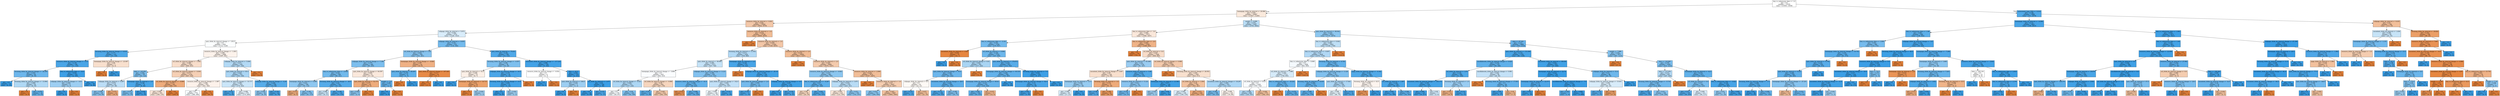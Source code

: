 digraph Tree {
node [shape=box, style="filled", color="black"] ;
0 [label="due_vs_submission_date <= 1.0\ngini = 0.5\nsamples = 27876\nvalue = [13938, 13938]", fillcolor="#e5813900"] ;
1 [label="homepage_clicks_by_interval <= 20.996\ngini = 0.495\nsamples = 24887\nvalue = [13627, 11260]", fillcolor="#e581392c"] ;
0 -> 1 [labeldistance=2.5, labelangle=45, headlabel="True"] ;
2 [label="resource_clicks_by_interval <= 0.001\ngini = 0.461\nsamples = 15500\nvalue = [9922, 5578]", fillcolor="#e5813970"] ;
1 -> 2 ;
3 [label="subpage_clicks_by_interval <= 5.972\ngini = 0.494\nsamples = 2751\nvalue = [1228, 1523]", fillcolor="#399de531"] ;
2 -> 3 ;
4 [label="quiz_clicks_by_interval_change <= -135.5\ngini = 0.5\nsamples = 2241\nvalue = [1112, 1129]", fillcolor="#399de504"] ;
3 -> 4 ;
5 [label="forumng_clicks_by_interval_change <= 6.616\ngini = 0.177\nsamples = 153\nvalue = [15, 138]", fillcolor="#399de5e3"] ;
4 -> 5 ;
6 [label="resource_clicks_by_interval_change <= -13.5\ngini = 0.139\nsamples = 146\nvalue = [11, 135]", fillcolor="#399de5ea"] ;
5 -> 6 ;
7 [label="forumng_clicks_by_interval_change <= -24.365\ngini = 0.325\nsamples = 44\nvalue = [9, 35]", fillcolor="#399de5bd"] ;
6 -> 7 ;
8 [label="gini = 0.0\nsamples = 20\nvalue = [0, 20]", fillcolor="#399de5ff"] ;
7 -> 8 ;
9 [label="forumng_clicks_by_interval_change <= -13.964\ngini = 0.469\nsamples = 24\nvalue = [9, 15]", fillcolor="#399de566"] ;
7 -> 9 ;
10 [label="gini = 0.0\nsamples = 6\nvalue = [6, 0]", fillcolor="#e58139ff"] ;
9 -> 10 ;
11 [label="gini = 0.278\nsamples = 18\nvalue = [3, 15]", fillcolor="#399de5cc"] ;
9 -> 11 ;
12 [label="due_vs_submission_date <= -14.0\ngini = 0.038\nsamples = 102\nvalue = [2, 100]", fillcolor="#399de5fa"] ;
6 -> 12 ;
13 [label="subpage_clicks_by_interval_change <= -14.0\ngini = 0.444\nsamples = 6\nvalue = [2, 4]", fillcolor="#399de57f"] ;
12 -> 13 ;
14 [label="gini = 0.0\nsamples = 4\nvalue = [0, 4]", fillcolor="#399de5ff"] ;
13 -> 14 ;
15 [label="gini = 0.0\nsamples = 2\nvalue = [2, 0]", fillcolor="#e58139ff"] ;
13 -> 15 ;
16 [label="gini = 0.0\nsamples = 96\nvalue = [0, 96]", fillcolor="#399de5ff"] ;
12 -> 16 ;
17 [label="homepage_clicks_by_interval_change <= -23.067\ngini = 0.49\nsamples = 7\nvalue = [4, 3]", fillcolor="#e5813940"] ;
5 -> 17 ;
18 [label="gini = 0.0\nsamples = 4\nvalue = [4, 0]", fillcolor="#e58139ff"] ;
17 -> 18 ;
19 [label="gini = 0.0\nsamples = 3\nvalue = [0, 3]", fillcolor="#399de5ff"] ;
17 -> 19 ;
20 [label="resource_clicks_by_interval_change <= -1.003\ngini = 0.499\nsamples = 2088\nvalue = [1097, 991]", fillcolor="#e5813919"] ;
4 -> 20 ;
21 [label="url_clicks_by_interval_change <= -1.992\ngini = 0.488\nsamples = 1543\nvalue = [890, 653]", fillcolor="#e5813944"] ;
20 -> 21 ;
22 [label="date <= 143.951\ngini = 0.382\nsamples = 167\nvalue = [43, 124]", fillcolor="#399de5a7"] ;
21 -> 22 ;
23 [label="subpage_clicks_by_interval <= 4.007\ngini = 0.479\nsamples = 93\nvalue = [37, 56]", fillcolor="#399de557"] ;
22 -> 23 ;
24 [label="gini = 0.399\nsamples = 69\nvalue = [19, 50]", fillcolor="#399de59e"] ;
23 -> 24 ;
25 [label="gini = 0.375\nsamples = 24\nvalue = [18, 6]", fillcolor="#e58139aa"] ;
23 -> 25 ;
26 [label="homepage_clicks_by_interval <= 2.5\ngini = 0.149\nsamples = 74\nvalue = [6, 68]", fillcolor="#399de5e9"] ;
22 -> 26 ;
27 [label="gini = 0.375\nsamples = 20\nvalue = [5, 15]", fillcolor="#399de5aa"] ;
26 -> 27 ;
28 [label="gini = 0.036\nsamples = 54\nvalue = [1, 53]", fillcolor="#399de5fa"] ;
26 -> 28 ;
29 [label="url_clicks_by_interval_change <= -0.004\ngini = 0.473\nsamples = 1376\nvalue = [847, 529]", fillcolor="#e5813960"] ;
21 -> 29 ;
30 [label="url_clicks_by_interval_change <= -0.999\ngini = 0.375\nsamples = 541\nvalue = [406, 135]", fillcolor="#e58139aa"] ;
29 -> 30 ;
31 [label="gini = 0.494\nsamples = 303\nvalue = [168, 135]", fillcolor="#e5813932"] ;
30 -> 31 ;
32 [label="gini = 0.0\nsamples = 238\nvalue = [238, 0]", fillcolor="#e58139ff"] ;
30 -> 32 ;
33 [label="resource_clicks_by_interval_change <= -1.987\ngini = 0.498\nsamples = 835\nvalue = [441, 394]", fillcolor="#e581391b"] ;
29 -> 33 ;
34 [label="gini = 0.5\nsamples = 774\nvalue = [380, 394]", fillcolor="#399de509"] ;
33 -> 34 ;
35 [label="gini = 0.0\nsamples = 61\nvalue = [61, 0]", fillcolor="#e58139ff"] ;
33 -> 35 ;
36 [label="subpage_clicks_by_interval <= 5.068\ngini = 0.471\nsamples = 545\nvalue = [207, 338]", fillcolor="#399de563"] ;
20 -> 36 ;
37 [label="quiz_clicks_by_interval <= 65.5\ngini = 0.463\nsamples = 531\nvalue = [193, 338]", fillcolor="#399de56d"] ;
36 -> 37 ;
38 [label="quiz_clicks_by_interval_change <= -53.717\ngini = 0.488\nsamples = 423\nvalue = [179, 244]", fillcolor="#399de544"] ;
37 -> 38 ;
39 [label="gini = 0.153\nsamples = 48\nvalue = [4, 44]", fillcolor="#399de5e8"] ;
38 -> 39 ;
40 [label="gini = 0.498\nsamples = 375\nvalue = [175, 200]", fillcolor="#399de520"] ;
38 -> 40 ;
41 [label="subpage_clicks_by_interval_change <= -0.29\ngini = 0.226\nsamples = 108\nvalue = [14, 94]", fillcolor="#399de5d9"] ;
37 -> 41 ;
42 [label="gini = 0.426\nsamples = 26\nvalue = [8, 18]", fillcolor="#399de58e"] ;
41 -> 42 ;
43 [label="gini = 0.136\nsamples = 82\nvalue = [6, 76]", fillcolor="#399de5eb"] ;
41 -> 43 ;
44 [label="gini = 0.0\nsamples = 14\nvalue = [14, 0]", fillcolor="#e58139ff"] ;
36 -> 44 ;
45 [label="subpage_clicks_by_interval <= 9.955\ngini = 0.351\nsamples = 510\nvalue = [116, 394]", fillcolor="#399de5b4"] ;
3 -> 45 ;
46 [label="url_clicks_by_interval_change <= 1.04\ngini = 0.402\nsamples = 362\nvalue = [101, 261]", fillcolor="#399de59c"] ;
45 -> 46 ;
47 [label="subpage_clicks_by_interval_change <= 7.188\ngini = 0.375\nsamples = 340\nvalue = [85, 255]", fillcolor="#399de5aa"] ;
46 -> 47 ;
48 [label="due_vs_submission_date <= -2.058\ngini = 0.343\nsamples = 309\nvalue = [68, 241]", fillcolor="#399de5b7"] ;
47 -> 48 ;
49 [label="homepage_clicks_by_interval <= 4.999\ngini = 0.421\nsamples = 166\nvalue = [50, 116]", fillcolor="#399de591"] ;
48 -> 49 ;
50 [label="gini = 0.375\nsamples = 12\nvalue = [9, 3]", fillcolor="#e58139aa"] ;
49 -> 50 ;
51 [label="gini = 0.391\nsamples = 154\nvalue = [41, 113]", fillcolor="#399de5a2"] ;
49 -> 51 ;
52 [label="forumng_clicks_by_interval_change <= -28.5\ngini = 0.22\nsamples = 143\nvalue = [18, 125]", fillcolor="#399de5da"] ;
48 -> 52 ;
53 [label="gini = 0.488\nsamples = 19\nvalue = [8, 11]", fillcolor="#399de546"] ;
52 -> 53 ;
54 [label="gini = 0.148\nsamples = 124\nvalue = [10, 114]", fillcolor="#399de5e9"] ;
52 -> 54 ;
55 [label="quiz_clicks_by_interval_change <= 64.597\ngini = 0.495\nsamples = 31\nvalue = [17, 14]", fillcolor="#e581392d"] ;
47 -> 55 ;
56 [label="quiz_clicks_by_interval <= 52.375\ngini = 0.375\nsamples = 20\nvalue = [15, 5]", fillcolor="#e58139aa"] ;
55 -> 56 ;
57 [label="gini = 0.408\nsamples = 7\nvalue = [2, 5]", fillcolor="#399de599"] ;
56 -> 57 ;
58 [label="gini = 0.0\nsamples = 13\nvalue = [13, 0]", fillcolor="#e58139ff"] ;
56 -> 58 ;
59 [label="weight <= 5.0\ngini = 0.298\nsamples = 11\nvalue = [2, 9]", fillcolor="#399de5c6"] ;
55 -> 59 ;
60 [label="gini = 0.0\nsamples = 9\nvalue = [0, 9]", fillcolor="#399de5ff"] ;
59 -> 60 ;
61 [label="gini = 0.0\nsamples = 2\nvalue = [2, 0]", fillcolor="#e58139ff"] ;
59 -> 61 ;
62 [label="homepage_clicks_by_interval_change <= -4.646\ngini = 0.397\nsamples = 22\nvalue = [16, 6]", fillcolor="#e581399f"] ;
46 -> 62 ;
63 [label="quiz_clicks_by_interval <= 60.697\ngini = 0.278\nsamples = 6\nvalue = [1, 5]", fillcolor="#399de5cc"] ;
62 -> 63 ;
64 [label="gini = 0.0\nsamples = 1\nvalue = [1, 0]", fillcolor="#e58139ff"] ;
63 -> 64 ;
65 [label="gini = 0.0\nsamples = 5\nvalue = [0, 5]", fillcolor="#399de5ff"] ;
63 -> 65 ;
66 [label="quiz_clicks_by_interval_change <= 197.405\ngini = 0.117\nsamples = 16\nvalue = [15, 1]", fillcolor="#e58139ee"] ;
62 -> 66 ;
67 [label="gini = 0.0\nsamples = 15\nvalue = [15, 0]", fillcolor="#e58139ff"] ;
66 -> 67 ;
68 [label="gini = 0.0\nsamples = 1\nvalue = [0, 1]", fillcolor="#399de5ff"] ;
66 -> 68 ;
69 [label="quiz_clicks_by_interval <= 75.831\ngini = 0.182\nsamples = 148\nvalue = [15, 133]", fillcolor="#399de5e2"] ;
45 -> 69 ;
70 [label="forumng_clicks_by_interval_change <= -4.557\ngini = 0.381\nsamples = 39\nvalue = [10, 29]", fillcolor="#399de5a7"] ;
69 -> 70 ;
71 [label="quiz_clicks_by_interval <= 51.0\ngini = 0.498\nsamples = 15\nvalue = [8, 7]", fillcolor="#e5813920"] ;
70 -> 71 ;
72 [label="gini = 0.0\nsamples = 5\nvalue = [0, 5]", fillcolor="#399de5ff"] ;
71 -> 72 ;
73 [label="homepage_clicks_by_interval <= 16.715\ngini = 0.32\nsamples = 10\nvalue = [8, 2]", fillcolor="#e58139bf"] ;
71 -> 73 ;
74 [label="gini = 0.0\nsamples = 7\nvalue = [7, 0]", fillcolor="#e58139ff"] ;
73 -> 74 ;
75 [label="gini = 0.444\nsamples = 3\nvalue = [1, 2]", fillcolor="#399de57f"] ;
73 -> 75 ;
76 [label="subpage_clicks_by_interval_change <= 16.5\ngini = 0.153\nsamples = 24\nvalue = [2, 22]", fillcolor="#399de5e8"] ;
70 -> 76 ;
77 [label="forumng_clicks_by_interval_change <= 15.5\ngini = 0.083\nsamples = 23\nvalue = [1, 22]", fillcolor="#399de5f3"] ;
76 -> 77 ;
78 [label="gini = 0.0\nsamples = 20\nvalue = [0, 20]", fillcolor="#399de5ff"] ;
77 -> 78 ;
79 [label="gini = 0.444\nsamples = 3\nvalue = [1, 2]", fillcolor="#399de57f"] ;
77 -> 79 ;
80 [label="gini = 0.0\nsamples = 1\nvalue = [1, 0]", fillcolor="#e58139ff"] ;
76 -> 80 ;
81 [label="oucontent_clicks_by_interval_change <= -117.232\ngini = 0.088\nsamples = 109\nvalue = [5, 104]", fillcolor="#399de5f3"] ;
69 -> 81 ;
82 [label="resource_clicks_by_interval_change <= -4.934\ngini = 0.5\nsamples = 6\nvalue = [3, 3]", fillcolor="#e5813900"] ;
81 -> 82 ;
83 [label="gini = 0.0\nsamples = 3\nvalue = [0, 3]", fillcolor="#399de5ff"] ;
82 -> 83 ;
84 [label="gini = 0.0\nsamples = 3\nvalue = [3, 0]", fillcolor="#e58139ff"] ;
82 -> 84 ;
85 [label="date <= 42.5\ngini = 0.038\nsamples = 103\nvalue = [2, 101]", fillcolor="#399de5fa"] ;
81 -> 85 ;
86 [label="quiz_clicks_by_interval <= 164.0\ngini = 0.444\nsamples = 3\nvalue = [1, 2]", fillcolor="#399de57f"] ;
85 -> 86 ;
87 [label="gini = 0.0\nsamples = 2\nvalue = [0, 2]", fillcolor="#399de5ff"] ;
86 -> 87 ;
88 [label="gini = 0.0\nsamples = 1\nvalue = [1, 0]", fillcolor="#e58139ff"] ;
86 -> 88 ;
89 [label="url_clicks_by_interval <= 1.077\ngini = 0.02\nsamples = 100\nvalue = [1, 99]", fillcolor="#399de5fc"] ;
85 -> 89 ;
90 [label="gini = 0.0\nsamples = 88\nvalue = [0, 88]", fillcolor="#399de5ff"] ;
89 -> 90 ;
91 [label="gini = 0.153\nsamples = 12\nvalue = [1, 11]", fillcolor="#399de5e8"] ;
89 -> 91 ;
92 [label="resource_clicks_by_interval <= 1.0\ngini = 0.434\nsamples = 12749\nvalue = [8694, 4055]", fillcolor="#e5813988"] ;
2 -> 92 ;
93 [label="gini = 0.0\nsamples = 1345\nvalue = [1345, 0]", fillcolor="#e58139ff"] ;
92 -> 93 ;
94 [label="resource_clicks_by_interval <= 1.0\ngini = 0.458\nsamples = 11404\nvalue = [7349, 4055]", fillcolor="#e5813972"] ;
92 -> 94 ;
95 [label="forumng_clicks_by_interval <= 11.932\ngini = 0.472\nsamples = 1404\nvalue = [536, 868]", fillcolor="#399de562"] ;
94 -> 95 ;
96 [label="quiz_clicks_by_interval <= 56.905\ngini = 0.485\nsamples = 1273\nvalue = [527, 746]", fillcolor="#399de54b"] ;
95 -> 96 ;
97 [label="homepage_clicks_by_interval_change <= -3.894\ngini = 0.5\nsamples = 818\nvalue = [404, 414]", fillcolor="#399de506"] ;
96 -> 97 ;
98 [label="url_clicks_by_interval_change <= -0.021\ngini = 0.465\nsamples = 373\nvalue = [137, 236]", fillcolor="#399de56b"] ;
97 -> 98 ;
99 [label="gini = 0.5\nsamples = 170\nvalue = [83, 87]", fillcolor="#399de50c"] ;
98 -> 99 ;
100 [label="gini = 0.39\nsamples = 203\nvalue = [54, 149]", fillcolor="#399de5a3"] ;
98 -> 100 ;
101 [label="url_clicks_by_interval_change <= -0.968\ngini = 0.48\nsamples = 445\nvalue = [267, 178]", fillcolor="#e5813955"] ;
97 -> 101 ;
102 [label="gini = 0.257\nsamples = 33\nvalue = [5, 28]", fillcolor="#399de5d1"] ;
101 -> 102 ;
103 [label="gini = 0.463\nsamples = 412\nvalue = [262, 150]", fillcolor="#e581396d"] ;
101 -> 103 ;
104 [label="subpage_clicks_by_interval_change <= 3.123\ngini = 0.395\nsamples = 455\nvalue = [123, 332]", fillcolor="#399de5a1"] ;
96 -> 104 ;
105 [label="resource_clicks_by_interval_change <= -41.0\ngini = 0.294\nsamples = 274\nvalue = [49, 225]", fillcolor="#399de5c7"] ;
104 -> 105 ;
106 [label="gini = 0.219\nsamples = 8\nvalue = [7, 1]", fillcolor="#e58139db"] ;
105 -> 106 ;
107 [label="gini = 0.266\nsamples = 266\nvalue = [42, 224]", fillcolor="#399de5cf"] ;
105 -> 107 ;
108 [label="quiz_clicks_by_interval_change <= 142.0\ngini = 0.483\nsamples = 181\nvalue = [74, 107]", fillcolor="#399de54f"] ;
104 -> 108 ;
109 [label="gini = 0.499\nsamples = 150\nvalue = [72, 78]", fillcolor="#399de514"] ;
108 -> 109 ;
110 [label="gini = 0.121\nsamples = 31\nvalue = [2, 29]", fillcolor="#399de5ed"] ;
108 -> 110 ;
111 [label="homepage_clicks_by_interval <= 2.5\ngini = 0.128\nsamples = 131\nvalue = [9, 122]", fillcolor="#399de5ec"] ;
95 -> 111 ;
112 [label="gini = 0.0\nsamples = 2\nvalue = [2, 0]", fillcolor="#e58139ff"] ;
111 -> 112 ;
113 [label="subpage_clicks_by_interval_change <= -25.19\ngini = 0.103\nsamples = 129\nvalue = [7, 122]", fillcolor="#399de5f0"] ;
111 -> 113 ;
114 [label="quiz_clicks_by_interval_change <= 2.0\ngini = 0.355\nsamples = 13\nvalue = [3, 10]", fillcolor="#399de5b3"] ;
113 -> 114 ;
115 [label="gini = 0.165\nsamples = 11\nvalue = [1, 10]", fillcolor="#399de5e6"] ;
114 -> 115 ;
116 [label="gini = 0.0\nsamples = 2\nvalue = [2, 0]", fillcolor="#e58139ff"] ;
114 -> 116 ;
117 [label="subpage_clicks_by_interval_change <= 0.5\ngini = 0.067\nsamples = 116\nvalue = [4, 112]", fillcolor="#399de5f6"] ;
113 -> 117 ;
118 [label="gini = 0.0\nsamples = 70\nvalue = [0, 70]", fillcolor="#399de5ff"] ;
117 -> 118 ;
119 [label="gini = 0.159\nsamples = 46\nvalue = [4, 42]", fillcolor="#399de5e7"] ;
117 -> 119 ;
120 [label="resource_clicks_by_interval <= 2.0\ngini = 0.434\nsamples = 10000\nvalue = [6813, 3187]", fillcolor="#e5813988"] ;
94 -> 120 ;
121 [label="gini = 0.0\nsamples = 1334\nvalue = [1334, 0]", fillcolor="#e58139ff"] ;
120 -> 121 ;
122 [label="resource_clicks_by_interval <= 2.0\ngini = 0.465\nsamples = 8666\nvalue = [5479, 3187]", fillcolor="#e581396b"] ;
120 -> 122 ;
123 [label="resource_clicks_by_interval_change <= -0.943\ngini = 0.415\nsamples = 992\nvalue = [292, 700]", fillcolor="#399de595"] ;
122 -> 123 ;
124 [label="due_vs_submission_date <= -8.287\ngini = 0.27\nsamples = 416\nvalue = [67, 349]", fillcolor="#399de5ce"] ;
123 -> 124 ;
125 [label="gini = 0.48\nsamples = 40\nvalue = [24, 16]", fillcolor="#e5813955"] ;
124 -> 125 ;
126 [label="gini = 0.203\nsamples = 376\nvalue = [43, 333]", fillcolor="#399de5de"] ;
124 -> 126 ;
127 [label="subpage_clicks_by_interval <= 3.971\ngini = 0.476\nsamples = 576\nvalue = [225, 351]", fillcolor="#399de55c"] ;
123 -> 127 ;
128 [label="gini = 0.495\nsamples = 223\nvalue = [123, 100]", fillcolor="#e5813930"] ;
127 -> 128 ;
129 [label="gini = 0.411\nsamples = 353\nvalue = [102, 251]", fillcolor="#399de597"] ;
127 -> 129 ;
130 [label="resource_clicks_by_interval <= 2.999\ngini = 0.438\nsamples = 7674\nvalue = [5187, 2487]", fillcolor="#e5813985"] ;
122 -> 130 ;
131 [label="gini = 0.0\nsamples = 1077\nvalue = [1077, 0]", fillcolor="#e58139ff"] ;
130 -> 131 ;
132 [label="resource_clicks_by_interval <= 3.0\ngini = 0.47\nsamples = 6597\nvalue = [4110, 2487]", fillcolor="#e5813965"] ;
130 -> 132 ;
133 [label="gini = 0.412\nsamples = 710\nvalue = [206, 504]", fillcolor="#399de597"] ;
132 -> 133 ;
134 [label="gini = 0.447\nsamples = 5887\nvalue = [3904, 1983]", fillcolor="#e581397d"] ;
132 -> 134 ;
135 [label="weight <= 6.999\ngini = 0.478\nsamples = 9387\nvalue = [3705, 5682]", fillcolor="#399de559"] ;
1 -> 135 ;
136 [label="due_vs_submission_date <= -3.0\ngini = 0.495\nsamples = 3575\nvalue = [1968, 1607]", fillcolor="#e581392f"] ;
135 -> 136 ;
137 [label="due_vs_submission_date <= -3.141\ngini = 0.352\nsamples = 1226\nvalue = [279, 947]", fillcolor="#399de5b4"] ;
136 -> 137 ;
138 [label="oucontent_clicks_by_interval <= 1.025\ngini = 0.059\nsamples = 33\nvalue = [32, 1]", fillcolor="#e58139f7"] ;
137 -> 138 ;
139 [label="gini = 0.0\nsamples = 1\nvalue = [0, 1]", fillcolor="#399de5ff"] ;
138 -> 139 ;
140 [label="gini = 0.0\nsamples = 32\nvalue = [32, 0]", fillcolor="#e58139ff"] ;
138 -> 140 ;
141 [label="url_clicks_by_interval <= 0.994\ngini = 0.328\nsamples = 1193\nvalue = [247, 946]", fillcolor="#399de5bc"] ;
137 -> 141 ;
142 [label="url_clicks_by_interval_change <= 0.01\ngini = 0.461\nsamples = 381\nvalue = [137, 244]", fillcolor="#399de570"] ;
141 -> 142 ;
143 [label="quiz_clicks_by_interval_change <= 55.5\ngini = 0.326\nsamples = 307\nvalue = [63, 244]", fillcolor="#399de5bd"] ;
142 -> 143 ;
144 [label="subpage_clicks_by_interval <= 6.5\ngini = 0.5\nsamples = 43\nvalue = [22, 21]", fillcolor="#e581390c"] ;
143 -> 144 ;
145 [label="gini = 0.153\nsamples = 12\nvalue = [1, 11]", fillcolor="#399de5e8"] ;
144 -> 145 ;
146 [label="gini = 0.437\nsamples = 31\nvalue = [21, 10]", fillcolor="#e5813986"] ;
144 -> 146 ;
147 [label="oucontent_clicks_by_interval_change <= 28.5\ngini = 0.262\nsamples = 264\nvalue = [41, 223]", fillcolor="#399de5d0"] ;
143 -> 147 ;
148 [label="gini = 0.172\nsamples = 168\nvalue = [16, 152]", fillcolor="#399de5e4"] ;
147 -> 148 ;
149 [label="gini = 0.385\nsamples = 96\nvalue = [25, 71]", fillcolor="#399de5a5"] ;
147 -> 149 ;
150 [label="gini = 0.0\nsamples = 74\nvalue = [74, 0]", fillcolor="#e58139ff"] ;
142 -> 150 ;
151 [label="quiz_clicks_by_interval <= 179.972\ngini = 0.234\nsamples = 812\nvalue = [110, 702]", fillcolor="#399de5d7"] ;
141 -> 151 ;
152 [label="homepage_clicks_by_interval_change <= 65.535\ngini = 0.293\nsamples = 590\nvalue = [105, 485]", fillcolor="#399de5c8"] ;
151 -> 152 ;
153 [label="homepage_clicks_by_interval_change <= 60.61\ngini = 0.313\nsamples = 541\nvalue = [105, 436]", fillcolor="#399de5c2"] ;
152 -> 153 ;
154 [label="gini = 0.292\nsamples = 524\nvalue = [93, 431]", fillcolor="#399de5c8"] ;
153 -> 154 ;
155 [label="gini = 0.415\nsamples = 17\nvalue = [12, 5]", fillcolor="#e5813995"] ;
153 -> 155 ;
156 [label="gini = 0.0\nsamples = 49\nvalue = [0, 49]", fillcolor="#399de5ff"] ;
152 -> 156 ;
157 [label="forumng_clicks_by_interval <= 7.5\ngini = 0.044\nsamples = 222\nvalue = [5, 217]", fillcolor="#399de5f9"] ;
151 -> 157 ;
158 [label="homepage_clicks_by_interval_change <= 62.0\ngini = 0.15\nsamples = 61\nvalue = [5, 56]", fillcolor="#399de5e8"] ;
157 -> 158 ;
159 [label="gini = 0.097\nsamples = 59\nvalue = [3, 56]", fillcolor="#399de5f1"] ;
158 -> 159 ;
160 [label="gini = 0.0\nsamples = 2\nvalue = [2, 0]", fillcolor="#e58139ff"] ;
158 -> 160 ;
161 [label="gini = 0.0\nsamples = 161\nvalue = [0, 161]", fillcolor="#399de5ff"] ;
157 -> 161 ;
162 [label="due_vs_submission_date <= -2.0\ngini = 0.404\nsamples = 2349\nvalue = [1689, 660]", fillcolor="#e581399b"] ;
136 -> 162 ;
163 [label="gini = 0.0\nsamples = 781\nvalue = [781, 0]", fillcolor="#e58139ff"] ;
162 -> 163 ;
164 [label="url_clicks_by_interval <= 0.0\ngini = 0.487\nsamples = 1568\nvalue = [908, 660]", fillcolor="#e5813946"] ;
162 -> 164 ;
165 [label="quiz_clicks_by_interval <= 93.468\ngini = 0.44\nsamples = 278\nvalue = [91, 187]", fillcolor="#399de583"] ;
164 -> 165 ;
166 [label="oucontent_clicks_by_interval_change <= 3.407\ngini = 0.49\nsamples = 126\nvalue = [72, 54]", fillcolor="#e5813940"] ;
165 -> 166 ;
167 [label="homepage_clicks_by_interval <= 31.5\ngini = 0.436\nsamples = 53\nvalue = [17, 36]", fillcolor="#399de587"] ;
166 -> 167 ;
168 [label="gini = 0.494\nsamples = 38\nvalue = [17, 21]", fillcolor="#399de531"] ;
167 -> 168 ;
169 [label="gini = 0.0\nsamples = 15\nvalue = [0, 15]", fillcolor="#399de5ff"] ;
167 -> 169 ;
170 [label="forumng_clicks_by_interval <= 3.5\ngini = 0.372\nsamples = 73\nvalue = [55, 18]", fillcolor="#e58139ac"] ;
166 -> 170 ;
171 [label="gini = 0.198\nsamples = 9\nvalue = [1, 8]", fillcolor="#399de5df"] ;
170 -> 171 ;
172 [label="gini = 0.264\nsamples = 64\nvalue = [54, 10]", fillcolor="#e58139d0"] ;
170 -> 172 ;
173 [label="resource_clicks_by_interval <= 5.99\ngini = 0.219\nsamples = 152\nvalue = [19, 133]", fillcolor="#399de5db"] ;
165 -> 173 ;
174 [label="resource_clicks_by_interval <= 5.124\ngini = 0.411\nsamples = 52\nvalue = [15, 37]", fillcolor="#399de598"] ;
173 -> 174 ;
175 [label="gini = 0.335\nsamples = 47\nvalue = [10, 37]", fillcolor="#399de5ba"] ;
174 -> 175 ;
176 [label="gini = 0.0\nsamples = 5\nvalue = [5, 0]", fillcolor="#e58139ff"] ;
174 -> 176 ;
177 [label="homepage_clicks_by_interval <= 21.963\ngini = 0.077\nsamples = 100\nvalue = [4, 96]", fillcolor="#399de5f4"] ;
173 -> 177 ;
178 [label="gini = 0.444\nsamples = 3\nvalue = [1, 2]", fillcolor="#399de57f"] ;
177 -> 178 ;
179 [label="gini = 0.06\nsamples = 97\nvalue = [3, 94]", fillcolor="#399de5f7"] ;
177 -> 179 ;
180 [label="url_clicks_by_interval_change <= 0.999\ngini = 0.464\nsamples = 1290\nvalue = [817, 473]", fillcolor="#e581396b"] ;
164 -> 180 ;
181 [label="gini = 0.0\nsamples = 193\nvalue = [193, 0]", fillcolor="#e58139ff"] ;
180 -> 181 ;
182 [label="forumng_clicks_by_interval_change <= 26.952\ngini = 0.491\nsamples = 1097\nvalue = [624, 473]", fillcolor="#e581393e"] ;
180 -> 182 ;
183 [label="url_clicks_by_interval <= 1.004\ngini = 0.45\nsamples = 764\nvalue = [503, 261]", fillcolor="#e581397b"] ;
182 -> 183 ;
184 [label="gini = 0.495\nsamples = 236\nvalue = [106, 130]", fillcolor="#399de52f"] ;
183 -> 184 ;
185 [label="gini = 0.373\nsamples = 528\nvalue = [397, 131]", fillcolor="#e58139ab"] ;
183 -> 185 ;
186 [label="oucontent_clicks_by_interval_change <= 18.297\ngini = 0.463\nsamples = 333\nvalue = [121, 212]", fillcolor="#399de56d"] ;
182 -> 186 ;
187 [label="gini = 0.364\nsamples = 188\nvalue = [45, 143]", fillcolor="#399de5af"] ;
186 -> 187 ;
188 [label="gini = 0.499\nsamples = 145\nvalue = [76, 69]", fillcolor="#e5813917"] ;
186 -> 188 ;
189 [label="quiz_clicks_by_interval <= 90.942\ngini = 0.419\nsamples = 5812\nvalue = [1737, 4075]", fillcolor="#399de592"] ;
135 -> 189 ;
190 [label="due_vs_submission_date <= 0.002\ngini = 0.481\nsamples = 2943\nvalue = [1184, 1759]", fillcolor="#399de553"] ;
189 -> 190 ;
191 [label="due_vs_submission_date <= -0.007\ngini = 0.47\nsamples = 2829\nvalue = [1070, 1759]", fillcolor="#399de564"] ;
190 -> 191 ;
192 [label="due_vs_submission_date <= -0.999\ngini = 0.5\nsamples = 1856\nvalue = [901, 955]", fillcolor="#399de50e"] ;
191 -> 192 ;
193 [label="url_clicks_by_interval <= 1.988\ngini = 0.493\nsamples = 1713\nvalue = [758, 955]", fillcolor="#399de535"] ;
192 -> 193 ;
194 [label="url_clicks_by_interval <= 0.011\ngini = 0.5\nsamples = 1439\nvalue = [707, 732]", fillcolor="#399de509"] ;
193 -> 194 ;
195 [label="gini = 0.469\nsamples = 866\nvalue = [325, 541]", fillcolor="#399de566"] ;
194 -> 195 ;
196 [label="gini = 0.444\nsamples = 573\nvalue = [382, 191]", fillcolor="#e581397f"] ;
194 -> 196 ;
197 [label="due_vs_submission_date <= -19.202\ngini = 0.303\nsamples = 274\nvalue = [51, 223]", fillcolor="#399de5c5"] ;
193 -> 197 ;
198 [label="gini = 0.0\nsamples = 6\nvalue = [6, 0]", fillcolor="#e58139ff"] ;
197 -> 198 ;
199 [label="gini = 0.279\nsamples = 268\nvalue = [45, 223]", fillcolor="#399de5cc"] ;
197 -> 199 ;
200 [label="gini = 0.0\nsamples = 143\nvalue = [143, 0]", fillcolor="#e58139ff"] ;
192 -> 200 ;
201 [label="forumng_clicks_by_interval <= 9.783\ngini = 0.287\nsamples = 973\nvalue = [169, 804]", fillcolor="#399de5c9"] ;
191 -> 201 ;
202 [label="subpage_clicks_by_interval_change <= 3.128\ngini = 0.39\nsamples = 411\nvalue = [109, 302]", fillcolor="#399de5a3"] ;
201 -> 202 ;
203 [label="forumng_clicks_by_interval <= 9.039\ngini = 0.289\nsamples = 217\nvalue = [38, 179]", fillcolor="#399de5c9"] ;
202 -> 203 ;
204 [label="gini = 0.268\nsamples = 213\nvalue = [34, 179]", fillcolor="#399de5cf"] ;
203 -> 204 ;
205 [label="gini = 0.0\nsamples = 4\nvalue = [4, 0]", fillcolor="#e58139ff"] ;
203 -> 205 ;
206 [label="quiz_clicks_by_interval <= 17.941\ngini = 0.464\nsamples = 194\nvalue = [71, 123]", fillcolor="#399de56c"] ;
202 -> 206 ;
207 [label="gini = 0.498\nsamples = 142\nvalue = [66, 76]", fillcolor="#399de522"] ;
206 -> 207 ;
208 [label="gini = 0.174\nsamples = 52\nvalue = [5, 47]", fillcolor="#399de5e4"] ;
206 -> 208 ;
209 [label="page_clicks_by_interval_change <= -0.342\ngini = 0.191\nsamples = 562\nvalue = [60, 502]", fillcolor="#399de5e1"] ;
201 -> 209 ;
210 [label="forumng_clicks_by_interval <= 43.5\ngini = 0.499\nsamples = 23\nvalue = [12, 11]", fillcolor="#e5813915"] ;
209 -> 210 ;
211 [label="gini = 0.245\nsamples = 14\nvalue = [12, 2]", fillcolor="#e58139d4"] ;
210 -> 211 ;
212 [label="gini = 0.0\nsamples = 9\nvalue = [0, 9]", fillcolor="#399de5ff"] ;
210 -> 212 ;
213 [label="url_clicks_by_interval <= 1.097\ngini = 0.162\nsamples = 539\nvalue = [48, 491]", fillcolor="#399de5e6"] ;
209 -> 213 ;
214 [label="gini = 0.083\nsamples = 322\nvalue = [14, 308]", fillcolor="#399de5f3"] ;
213 -> 214 ;
215 [label="gini = 0.264\nsamples = 217\nvalue = [34, 183]", fillcolor="#399de5d0"] ;
213 -> 215 ;
216 [label="gini = 0.0\nsamples = 114\nvalue = [114, 0]", fillcolor="#e58139ff"] ;
190 -> 216 ;
217 [label="date <= 67.201\ngini = 0.311\nsamples = 2869\nvalue = [553, 2316]", fillcolor="#399de5c2"] ;
189 -> 217 ;
218 [label="quiz_clicks_by_interval <= 131.646\ngini = 0.134\nsamples = 1192\nvalue = [86, 1106]", fillcolor="#399de5eb"] ;
217 -> 218 ;
219 [label="oucollaborate_clicks_by_interval_change <= 0.025\ngini = 0.276\nsamples = 357\nvalue = [59, 298]", fillcolor="#399de5cd"] ;
218 -> 219 ;
220 [label="url_clicks_by_interval <= 2.03\ngini = 0.192\nsamples = 289\nvalue = [31, 258]", fillcolor="#399de5e0"] ;
219 -> 220 ;
221 [label="oucontent_clicks_by_interval_change <= 104.173\ngini = 0.105\nsamples = 234\nvalue = [13, 221]", fillcolor="#399de5f0"] ;
220 -> 221 ;
222 [label="gini = 0.084\nsamples = 227\nvalue = [10, 217]", fillcolor="#399de5f3"] ;
221 -> 222 ;
223 [label="gini = 0.49\nsamples = 7\nvalue = [3, 4]", fillcolor="#399de540"] ;
221 -> 223 ;
224 [label="forumng_clicks_by_interval <= 1.5\ngini = 0.44\nsamples = 55\nvalue = [18, 37]", fillcolor="#399de583"] ;
220 -> 224 ;
225 [label="gini = 0.397\nsamples = 22\nvalue = [16, 6]", fillcolor="#e581399f"] ;
224 -> 225 ;
226 [label="gini = 0.114\nsamples = 33\nvalue = [2, 31]", fillcolor="#399de5ef"] ;
224 -> 226 ;
227 [label="oucollaborate_clicks_by_interval_change <= 0.991\ngini = 0.484\nsamples = 68\nvalue = [28, 40]", fillcolor="#399de54d"] ;
219 -> 227 ;
228 [label="gini = 0.0\nsamples = 19\nvalue = [19, 0]", fillcolor="#e58139ff"] ;
227 -> 228 ;
229 [label="forumng_clicks_by_interval_change <= 17.003\ngini = 0.3\nsamples = 49\nvalue = [9, 40]", fillcolor="#399de5c6"] ;
227 -> 229 ;
230 [label="gini = 0.097\nsamples = 39\nvalue = [2, 37]", fillcolor="#399de5f1"] ;
229 -> 230 ;
231 [label="gini = 0.42\nsamples = 10\nvalue = [7, 3]", fillcolor="#e5813992"] ;
229 -> 231 ;
232 [label="oucontent_clicks_by_interval <= 89.838\ngini = 0.063\nsamples = 835\nvalue = [27, 808]", fillcolor="#399de5f6"] ;
218 -> 232 ;
233 [label="homepage_clicks_by_interval <= 22.74\ngini = 0.019\nsamples = 739\nvalue = [7, 732]", fillcolor="#399de5fd"] ;
232 -> 233 ;
234 [label="homepage_clicks_by_interval <= 22.073\ngini = 0.175\nsamples = 31\nvalue = [3, 28]", fillcolor="#399de5e4"] ;
233 -> 234 ;
235 [label="gini = 0.067\nsamples = 29\nvalue = [1, 28]", fillcolor="#399de5f6"] ;
234 -> 235 ;
236 [label="gini = 0.0\nsamples = 2\nvalue = [2, 0]", fillcolor="#e58139ff"] ;
234 -> 236 ;
237 [label="oucollaborate_clicks_by_interval_change <= -7.5\ngini = 0.011\nsamples = 708\nvalue = [4, 704]", fillcolor="#399de5fe"] ;
233 -> 237 ;
238 [label="gini = 0.245\nsamples = 7\nvalue = [1, 6]", fillcolor="#399de5d4"] ;
237 -> 238 ;
239 [label="gini = 0.009\nsamples = 701\nvalue = [3, 698]", fillcolor="#399de5fe"] ;
237 -> 239 ;
240 [label="subpage_clicks_by_interval <= 31.0\ngini = 0.33\nsamples = 96\nvalue = [20, 76]", fillcolor="#399de5bc"] ;
232 -> 240 ;
241 [label="subpage_clicks_by_interval_change <= 15.831\ngini = 0.494\nsamples = 45\nvalue = [20, 25]", fillcolor="#399de533"] ;
240 -> 241 ;
242 [label="gini = 0.219\nsamples = 24\nvalue = [3, 21]", fillcolor="#399de5db"] ;
241 -> 242 ;
243 [label="gini = 0.308\nsamples = 21\nvalue = [17, 4]", fillcolor="#e58139c3"] ;
241 -> 243 ;
244 [label="gini = 0.0\nsamples = 51\nvalue = [0, 51]", fillcolor="#399de5ff"] ;
240 -> 244 ;
245 [label="weight <= 7.998\ngini = 0.402\nsamples = 1677\nvalue = [467, 1210]", fillcolor="#399de59d"] ;
217 -> 245 ;
246 [label="gini = 0.0\nsamples = 57\nvalue = [57, 0]", fillcolor="#e58139ff"] ;
245 -> 246 ;
247 [label="date <= 143.987\ngini = 0.378\nsamples = 1620\nvalue = [410, 1210]", fillcolor="#399de5a9"] ;
245 -> 247 ;
248 [label="date <= 137.052\ngini = 0.472\nsamples = 647\nvalue = [247, 400]", fillcolor="#399de562"] ;
247 -> 248 ;
249 [label="forumng_clicks_by_interval_change <= -5.718\ngini = 0.345\nsamples = 514\nvalue = [114, 400]", fillcolor="#399de5b6"] ;
248 -> 249 ;
250 [label="gini = 0.153\nsamples = 168\nvalue = [14, 154]", fillcolor="#399de5e8"] ;
249 -> 250 ;
251 [label="gini = 0.411\nsamples = 346\nvalue = [100, 246]", fillcolor="#399de597"] ;
249 -> 251 ;
252 [label="gini = 0.0\nsamples = 133\nvalue = [133, 0]", fillcolor="#e58139ff"] ;
248 -> 252 ;
253 [label="homepage_clicks_by_interval <= 42.5\ngini = 0.279\nsamples = 973\nvalue = [163, 810]", fillcolor="#399de5cc"] ;
247 -> 253 ;
254 [label="url_clicks_by_interval <= 0.0\ngini = 0.371\nsamples = 544\nvalue = [134, 410]", fillcolor="#399de5ac"] ;
253 -> 254 ;
255 [label="gini = 0.211\nsamples = 333\nvalue = [40, 293]", fillcolor="#399de5dc"] ;
254 -> 255 ;
256 [label="gini = 0.494\nsamples = 211\nvalue = [94, 117]", fillcolor="#399de532"] ;
254 -> 256 ;
257 [label="due_vs_submission_date <= -3.022\ngini = 0.126\nsamples = 429\nvalue = [29, 400]", fillcolor="#399de5ed"] ;
253 -> 257 ;
258 [label="gini = 0.431\nsamples = 35\nvalue = [11, 24]", fillcolor="#399de58a"] ;
257 -> 258 ;
259 [label="gini = 0.087\nsamples = 394\nvalue = [18, 376]", fillcolor="#399de5f3"] ;
257 -> 259 ;
260 [label="assessment_type_CMA <= 0.018\ngini = 0.186\nsamples = 2989\nvalue = [311, 2678]", fillcolor="#399de5e1"] ;
0 -> 260 [labeldistance=2.5, labelangle=-45, headlabel="False"] ;
261 [label="homepage_clicks_by_interval <= 14.984\ngini = 0.131\nsamples = 2821\nvalue = [198, 2623]", fillcolor="#399de5ec"] ;
260 -> 261 ;
262 [label="due_vs_submission_date <= 1.98\ngini = 0.261\nsamples = 948\nvalue = [146, 802]", fillcolor="#399de5d1"] ;
261 -> 262 ;
263 [label="due_vs_submission_date <= 1.009\ngini = 0.361\nsamples = 490\nvalue = [116, 374]", fillcolor="#399de5b0"] ;
262 -> 263 ;
264 [label="homepage_clicks_by_interval_change <= 10.752\ngini = 0.241\nsamples = 435\nvalue = [61, 374]", fillcolor="#399de5d5"] ;
263 -> 264 ;
265 [label="quiz_clicks_by_interval <= 9.792\ngini = 0.232\nsamples = 432\nvalue = [58, 374]", fillcolor="#399de5d7"] ;
264 -> 265 ;
266 [label="quiz_clicks_by_interval <= 0.251\ngini = 0.269\nsamples = 363\nvalue = [58, 305]", fillcolor="#399de5cf"] ;
265 -> 266 ;
267 [label="forumng_clicks_by_interval_change <= -1.5\ngini = 0.209\nsamples = 270\nvalue = [32, 238]", fillcolor="#399de5dd"] ;
266 -> 267 ;
268 [label="gini = 0.02\nsamples = 98\nvalue = [1, 97]", fillcolor="#399de5fc"] ;
267 -> 268 ;
269 [label="gini = 0.295\nsamples = 172\nvalue = [31, 141]", fillcolor="#399de5c7"] ;
267 -> 269 ;
270 [label="homepage_clicks_by_interval_change <= -27.251\ngini = 0.403\nsamples = 93\nvalue = [26, 67]", fillcolor="#399de59c"] ;
266 -> 270 ;
271 [label="gini = 0.43\nsamples = 16\nvalue = [11, 5]", fillcolor="#e581398b"] ;
270 -> 271 ;
272 [label="gini = 0.314\nsamples = 77\nvalue = [15, 62]", fillcolor="#399de5c1"] ;
270 -> 272 ;
273 [label="gini = 0.0\nsamples = 69\nvalue = [0, 69]", fillcolor="#399de5ff"] ;
265 -> 273 ;
274 [label="gini = 0.0\nsamples = 3\nvalue = [3, 0]", fillcolor="#e58139ff"] ;
264 -> 274 ;
275 [label="gini = 0.0\nsamples = 55\nvalue = [55, 0]", fillcolor="#e58139ff"] ;
263 -> 275 ;
276 [label="subpage_clicks_by_interval_change <= -4.5\ngini = 0.122\nsamples = 458\nvalue = [30, 428]", fillcolor="#399de5ed"] ;
262 -> 276 ;
277 [label="forumng_clicks_by_interval_change <= 40.5\ngini = 0.033\nsamples = 235\nvalue = [4, 231]", fillcolor="#399de5fb"] ;
276 -> 277 ;
278 [label="resource_clicks_by_interval_change <= 5.5\ngini = 0.025\nsamples = 234\nvalue = [3, 231]", fillcolor="#399de5fc"] ;
277 -> 278 ;
279 [label="oucontent_clicks_by_interval_change <= -10.5\ngini = 0.017\nsamples = 230\nvalue = [2, 228]", fillcolor="#399de5fd"] ;
278 -> 279 ;
280 [label="oucontent_clicks_by_interval_change <= -11.5\ngini = 0.067\nsamples = 58\nvalue = [2, 56]", fillcolor="#399de5f6"] ;
279 -> 280 ;
281 [label="gini = 0.036\nsamples = 55\nvalue = [1, 54]", fillcolor="#399de5fa"] ;
280 -> 281 ;
282 [label="gini = 0.444\nsamples = 3\nvalue = [1, 2]", fillcolor="#399de57f"] ;
280 -> 282 ;
283 [label="gini = 0.0\nsamples = 172\nvalue = [0, 172]", fillcolor="#399de5ff"] ;
279 -> 283 ;
284 [label="date <= 70.5\ngini = 0.375\nsamples = 4\nvalue = [1, 3]", fillcolor="#399de5aa"] ;
278 -> 284 ;
285 [label="gini = 0.0\nsamples = 1\nvalue = [1, 0]", fillcolor="#e58139ff"] ;
284 -> 285 ;
286 [label="gini = 0.0\nsamples = 3\nvalue = [0, 3]", fillcolor="#399de5ff"] ;
284 -> 286 ;
287 [label="gini = 0.0\nsamples = 1\nvalue = [1, 0]", fillcolor="#e58139ff"] ;
277 -> 287 ;
288 [label="homepage_clicks_by_interval_change <= -7.298\ngini = 0.206\nsamples = 223\nvalue = [26, 197]", fillcolor="#399de5dd"] ;
276 -> 288 ;
289 [label="homepage_clicks_by_interval <= 3.865\ngini = 0.413\nsamples = 55\nvalue = [16, 39]", fillcolor="#399de596"] ;
288 -> 289 ;
290 [label="homepage_clicks_by_interval <= 2.0\ngini = 0.219\nsamples = 8\nvalue = [7, 1]", fillcolor="#e58139db"] ;
289 -> 290 ;
291 [label="gini = 0.0\nsamples = 1\nvalue = [0, 1]", fillcolor="#399de5ff"] ;
290 -> 291 ;
292 [label="gini = 0.0\nsamples = 7\nvalue = [7, 0]", fillcolor="#e58139ff"] ;
290 -> 292 ;
293 [label="forumng_clicks_by_interval_change <= 7.203\ngini = 0.31\nsamples = 47\nvalue = [9, 38]", fillcolor="#399de5c3"] ;
289 -> 293 ;
294 [label="subpage_clicks_by_interval <= 1.652\ngini = 0.18\nsamples = 40\nvalue = [4, 36]", fillcolor="#399de5e3"] ;
293 -> 294 ;
295 [label="gini = 0.375\nsamples = 4\nvalue = [3, 1]", fillcolor="#e58139aa"] ;
294 -> 295 ;
296 [label="gini = 0.054\nsamples = 36\nvalue = [1, 35]", fillcolor="#399de5f8"] ;
294 -> 296 ;
297 [label="forumng_clicks_by_interval <= 15.5\ngini = 0.408\nsamples = 7\nvalue = [5, 2]", fillcolor="#e5813999"] ;
293 -> 297 ;
298 [label="gini = 0.0\nsamples = 5\nvalue = [5, 0]", fillcolor="#e58139ff"] ;
297 -> 298 ;
299 [label="gini = 0.0\nsamples = 2\nvalue = [0, 2]", fillcolor="#399de5ff"] ;
297 -> 299 ;
300 [label="resource_clicks_by_interval_change <= -3.644\ngini = 0.112\nsamples = 168\nvalue = [10, 158]", fillcolor="#399de5ef"] ;
288 -> 300 ;
301 [label="date <= 202.144\ngini = 0.5\nsamples = 12\nvalue = [6, 6]", fillcolor="#e5813900"] ;
300 -> 301 ;
302 [label="gini = 0.0\nsamples = 6\nvalue = [0, 6]", fillcolor="#399de5ff"] ;
301 -> 302 ;
303 [label="gini = 0.0\nsamples = 6\nvalue = [6, 0]", fillcolor="#e58139ff"] ;
301 -> 303 ;
304 [label="due_vs_submission_date <= 2.923\ngini = 0.05\nsamples = 156\nvalue = [4, 152]", fillcolor="#399de5f8"] ;
300 -> 304 ;
305 [label="due_vs_submission_date <= 2.376\ngini = 0.147\nsamples = 50\nvalue = [4, 46]", fillcolor="#399de5e9"] ;
304 -> 305 ;
306 [label="gini = 0.042\nsamples = 47\nvalue = [1, 46]", fillcolor="#399de5f9"] ;
305 -> 306 ;
307 [label="gini = 0.0\nsamples = 3\nvalue = [3, 0]", fillcolor="#e58139ff"] ;
305 -> 307 ;
308 [label="gini = 0.0\nsamples = 106\nvalue = [0, 106]", fillcolor="#399de5ff"] ;
304 -> 308 ;
309 [label="due_vs_submission_date <= 1.993\ngini = 0.054\nsamples = 1873\nvalue = [52, 1821]", fillcolor="#399de5f8"] ;
261 -> 309 ;
310 [label="due_vs_submission_date <= 1.09\ngini = 0.103\nsamples = 863\nvalue = [47, 816]", fillcolor="#399de5f0"] ;
309 -> 310 ;
311 [label="resource_clicks_by_interval_change <= 22.008\ngini = 0.068\nsamples = 846\nvalue = [30, 816]", fillcolor="#399de5f6"] ;
310 -> 311 ;
312 [label="quiz_clicks_by_interval <= 0.5\ngini = 0.056\nsamples = 799\nvalue = [23, 776]", fillcolor="#399de5f7"] ;
311 -> 312 ;
313 [label="homepage_clicks_by_interval <= 18.879\ngini = 0.134\nsamples = 208\nvalue = [15, 193]", fillcolor="#399de5eb"] ;
312 -> 313 ;
314 [label="quiz_clicks_by_interval_change <= -196.375\ngini = 0.278\nsamples = 54\nvalue = [9, 45]", fillcolor="#399de5cc"] ;
313 -> 314 ;
315 [label="gini = 0.408\nsamples = 7\nvalue = [5, 2]", fillcolor="#e5813999"] ;
314 -> 315 ;
316 [label="gini = 0.156\nsamples = 47\nvalue = [4, 43]", fillcolor="#399de5e7"] ;
314 -> 316 ;
317 [label="subpage_clicks_by_interval <= 3.944\ngini = 0.075\nsamples = 154\nvalue = [6, 148]", fillcolor="#399de5f5"] ;
313 -> 317 ;
318 [label="gini = 0.337\nsamples = 14\nvalue = [3, 11]", fillcolor="#399de5b9"] ;
317 -> 318 ;
319 [label="gini = 0.042\nsamples = 140\nvalue = [3, 137]", fillcolor="#399de5f9"] ;
317 -> 319 ;
320 [label="oucollaborate_clicks_by_interval <= 8.0\ngini = 0.027\nsamples = 591\nvalue = [8, 583]", fillcolor="#399de5fc"] ;
312 -> 320 ;
321 [label="url_clicks_by_interval_change <= -1.5\ngini = 0.02\nsamples = 583\nvalue = [6, 577]", fillcolor="#399de5fc"] ;
320 -> 321 ;
322 [label="gini = 0.072\nsamples = 80\nvalue = [3, 77]", fillcolor="#399de5f5"] ;
321 -> 322 ;
323 [label="gini = 0.012\nsamples = 503\nvalue = [3, 500]", fillcolor="#399de5fd"] ;
321 -> 323 ;
324 [label="quiz_clicks_by_interval <= 47.0\ngini = 0.375\nsamples = 8\nvalue = [2, 6]", fillcolor="#399de5aa"] ;
320 -> 324 ;
325 [label="gini = 0.444\nsamples = 3\nvalue = [2, 1]", fillcolor="#e581397f"] ;
324 -> 325 ;
326 [label="gini = 0.0\nsamples = 5\nvalue = [0, 5]", fillcolor="#399de5ff"] ;
324 -> 326 ;
327 [label="resource_clicks_by_interval <= 27.992\ngini = 0.254\nsamples = 47\nvalue = [7, 40]", fillcolor="#399de5d2"] ;
311 -> 327 ;
328 [label="url_clicks_by_interval_change <= 0.9\ngini = 0.469\nsamples = 8\nvalue = [5, 3]", fillcolor="#e5813966"] ;
327 -> 328 ;
329 [label="gini = 0.0\nsamples = 4\nvalue = [4, 0]", fillcolor="#e58139ff"] ;
328 -> 329 ;
330 [label="resource_clicks_by_interval_change <= 26.0\ngini = 0.375\nsamples = 4\nvalue = [1, 3]", fillcolor="#399de5aa"] ;
328 -> 330 ;
331 [label="gini = 0.0\nsamples = 3\nvalue = [0, 3]", fillcolor="#399de5ff"] ;
330 -> 331 ;
332 [label="gini = 0.0\nsamples = 1\nvalue = [1, 0]", fillcolor="#e58139ff"] ;
330 -> 332 ;
333 [label="date <= 106.262\ngini = 0.097\nsamples = 39\nvalue = [2, 37]", fillcolor="#399de5f1"] ;
327 -> 333 ;
334 [label="oucontent_clicks_by_interval_change <= 32.0\ngini = 0.32\nsamples = 10\nvalue = [2, 8]", fillcolor="#399de5bf"] ;
333 -> 334 ;
335 [label="gini = 0.0\nsamples = 7\nvalue = [0, 7]", fillcolor="#399de5ff"] ;
334 -> 335 ;
336 [label="gini = 0.444\nsamples = 3\nvalue = [2, 1]", fillcolor="#e581397f"] ;
334 -> 336 ;
337 [label="gini = 0.0\nsamples = 29\nvalue = [0, 29]", fillcolor="#399de5ff"] ;
333 -> 337 ;
338 [label="gini = 0.0\nsamples = 17\nvalue = [17, 0]", fillcolor="#e58139ff"] ;
310 -> 338 ;
339 [label="subpage_clicks_by_interval_change <= 47.359\ngini = 0.01\nsamples = 1010\nvalue = [5, 1005]", fillcolor="#399de5fe"] ;
309 -> 339 ;
340 [label="homepage_clicks_by_interval <= 20.5\ngini = 0.006\nsamples = 989\nvalue = [3, 986]", fillcolor="#399de5fe"] ;
339 -> 340 ;
341 [label="forumng_clicks_by_interval_change <= 11.5\ngini = 0.029\nsamples = 206\nvalue = [3, 203]", fillcolor="#399de5fb"] ;
340 -> 341 ;
342 [label="oucontent_clicks_by_interval_change <= -61.0\ngini = 0.011\nsamples = 179\nvalue = [1, 178]", fillcolor="#399de5fe"] ;
341 -> 342 ;
343 [label="oucontent_clicks_by_interval_change <= -64.5\ngini = 0.18\nsamples = 10\nvalue = [1, 9]", fillcolor="#399de5e3"] ;
342 -> 343 ;
344 [label="gini = 0.0\nsamples = 9\nvalue = [0, 9]", fillcolor="#399de5ff"] ;
343 -> 344 ;
345 [label="gini = 0.0\nsamples = 1\nvalue = [1, 0]", fillcolor="#e58139ff"] ;
343 -> 345 ;
346 [label="gini = 0.0\nsamples = 169\nvalue = [0, 169]", fillcolor="#399de5ff"] ;
342 -> 346 ;
347 [label="quiz_clicks_by_interval_change <= -77.5\ngini = 0.137\nsamples = 27\nvalue = [2, 25]", fillcolor="#399de5eb"] ;
341 -> 347 ;
348 [label="quiz_clicks_by_interval_change <= -140.5\ngini = 0.346\nsamples = 9\nvalue = [2, 7]", fillcolor="#399de5b6"] ;
347 -> 348 ;
349 [label="gini = 0.0\nsamples = 6\nvalue = [0, 6]", fillcolor="#399de5ff"] ;
348 -> 349 ;
350 [label="gini = 0.444\nsamples = 3\nvalue = [2, 1]", fillcolor="#e581397f"] ;
348 -> 350 ;
351 [label="gini = 0.0\nsamples = 18\nvalue = [0, 18]", fillcolor="#399de5ff"] ;
347 -> 351 ;
352 [label="gini = 0.0\nsamples = 783\nvalue = [0, 783]", fillcolor="#399de5ff"] ;
340 -> 352 ;
353 [label="resource_clicks_by_interval_change <= -1.982\ngini = 0.172\nsamples = 21\nvalue = [2, 19]", fillcolor="#399de5e4"] ;
339 -> 353 ;
354 [label="page_clicks_by_interval <= 1.991\ngini = 0.444\nsamples = 3\nvalue = [2, 1]", fillcolor="#e581397f"] ;
353 -> 354 ;
355 [label="gini = 0.0\nsamples = 1\nvalue = [0, 1]", fillcolor="#399de5ff"] ;
354 -> 355 ;
356 [label="gini = 0.0\nsamples = 2\nvalue = [2, 0]", fillcolor="#e58139ff"] ;
354 -> 356 ;
357 [label="gini = 0.0\nsamples = 18\nvalue = [0, 18]", fillcolor="#399de5ff"] ;
353 -> 357 ;
358 [label="subpage_clicks_by_interval <= 0.035\ngini = 0.44\nsamples = 168\nvalue = [113, 55]", fillcolor="#e5813983"] ;
260 -> 358 ;
359 [label="oucontent_clicks_by_interval <= 1.636\ngini = 0.486\nsamples = 60\nvalue = [25, 35]", fillcolor="#399de549"] ;
358 -> 359 ;
360 [label="homepage_clicks_by_interval_change <= -1.151\ngini = 0.346\nsamples = 45\nvalue = [10, 35]", fillcolor="#399de5b6"] ;
359 -> 360 ;
361 [label="resource_clicks_by_interval_change <= -1.0\ngini = 0.469\nsamples = 8\nvalue = [5, 3]", fillcolor="#e5813966"] ;
360 -> 361 ;
362 [label="gini = 0.0\nsamples = 3\nvalue = [0, 3]", fillcolor="#399de5ff"] ;
361 -> 362 ;
363 [label="gini = 0.0\nsamples = 5\nvalue = [5, 0]", fillcolor="#e58139ff"] ;
361 -> 363 ;
364 [label="forumng_clicks_by_interval_change <= 15.5\ngini = 0.234\nsamples = 37\nvalue = [5, 32]", fillcolor="#399de5d7"] ;
360 -> 364 ;
365 [label="date <= 42.5\ngini = 0.198\nsamples = 36\nvalue = [4, 32]", fillcolor="#399de5df"] ;
364 -> 365 ;
366 [label="gini = 0.0\nsamples = 16\nvalue = [0, 16]", fillcolor="#399de5ff"] ;
365 -> 366 ;
367 [label="homepage_clicks_by_interval <= 0.5\ngini = 0.32\nsamples = 20\nvalue = [4, 16]", fillcolor="#399de5bf"] ;
365 -> 367 ;
368 [label="date <= 179.0\ngini = 0.391\nsamples = 15\nvalue = [4, 11]", fillcolor="#399de5a2"] ;
367 -> 368 ;
369 [label="gini = 0.444\nsamples = 12\nvalue = [4, 8]", fillcolor="#399de57f"] ;
368 -> 369 ;
370 [label="gini = 0.0\nsamples = 3\nvalue = [0, 3]", fillcolor="#399de5ff"] ;
368 -> 370 ;
371 [label="gini = 0.0\nsamples = 5\nvalue = [0, 5]", fillcolor="#399de5ff"] ;
367 -> 371 ;
372 [label="gini = 0.0\nsamples = 1\nvalue = [1, 0]", fillcolor="#e58139ff"] ;
364 -> 372 ;
373 [label="gini = 0.0\nsamples = 15\nvalue = [15, 0]", fillcolor="#e58139ff"] ;
359 -> 373 ;
374 [label="forumng_clicks_by_interval <= 18.824\ngini = 0.302\nsamples = 108\nvalue = [88, 20]", fillcolor="#e58139c5"] ;
358 -> 374 ;
375 [label="resource_clicks_by_interval <= 7.997\ngini = 0.211\nsamples = 100\nvalue = [88, 12]", fillcolor="#e58139dc"] ;
374 -> 375 ;
376 [label="oucontent_clicks_by_interval_change <= -14.5\ngini = 0.183\nsamples = 98\nvalue = [88, 10]", fillcolor="#e58139e2"] ;
375 -> 376 ;
377 [label="gini = 0.0\nsamples = 2\nvalue = [0, 2]", fillcolor="#399de5ff"] ;
376 -> 377 ;
378 [label="resource_clicks_by_interval_change <= 0.998\ngini = 0.153\nsamples = 96\nvalue = [88, 8]", fillcolor="#e58139e8"] ;
376 -> 378 ;
379 [label="oucontent_clicks_by_interval_change <= 4.97\ngini = 0.074\nsamples = 78\nvalue = [75, 3]", fillcolor="#e58139f5"] ;
378 -> 379 ;
380 [label="weight <= 2.547\ngini = 0.03\nsamples = 65\nvalue = [64, 1]", fillcolor="#e58139fb"] ;
379 -> 380 ;
381 [label="gini = 0.18\nsamples = 10\nvalue = [9, 1]", fillcolor="#e58139e3"] ;
380 -> 381 ;
382 [label="gini = 0.0\nsamples = 55\nvalue = [55, 0]", fillcolor="#e58139ff"] ;
380 -> 382 ;
383 [label="due_vs_submission_date <= 43.5\ngini = 0.26\nsamples = 13\nvalue = [11, 2]", fillcolor="#e58139d1"] ;
379 -> 383 ;
384 [label="gini = 0.0\nsamples = 11\nvalue = [11, 0]", fillcolor="#e58139ff"] ;
383 -> 384 ;
385 [label="gini = 0.0\nsamples = 2\nvalue = [0, 2]", fillcolor="#399de5ff"] ;
383 -> 385 ;
386 [label="due_vs_submission_date <= 15.755\ngini = 0.401\nsamples = 18\nvalue = [13, 5]", fillcolor="#e581399d"] ;
378 -> 386 ;
387 [label="gini = 0.0\nsamples = 11\nvalue = [11, 0]", fillcolor="#e58139ff"] ;
386 -> 387 ;
388 [label="weight <= 7.35\ngini = 0.408\nsamples = 7\nvalue = [2, 5]", fillcolor="#399de599"] ;
386 -> 388 ;
389 [label="gini = 0.0\nsamples = 5\nvalue = [0, 5]", fillcolor="#399de5ff"] ;
388 -> 389 ;
390 [label="gini = 0.0\nsamples = 2\nvalue = [2, 0]", fillcolor="#e58139ff"] ;
388 -> 390 ;
391 [label="gini = 0.0\nsamples = 2\nvalue = [0, 2]", fillcolor="#399de5ff"] ;
375 -> 391 ;
392 [label="gini = 0.0\nsamples = 8\nvalue = [0, 8]", fillcolor="#399de5ff"] ;
374 -> 392 ;
}